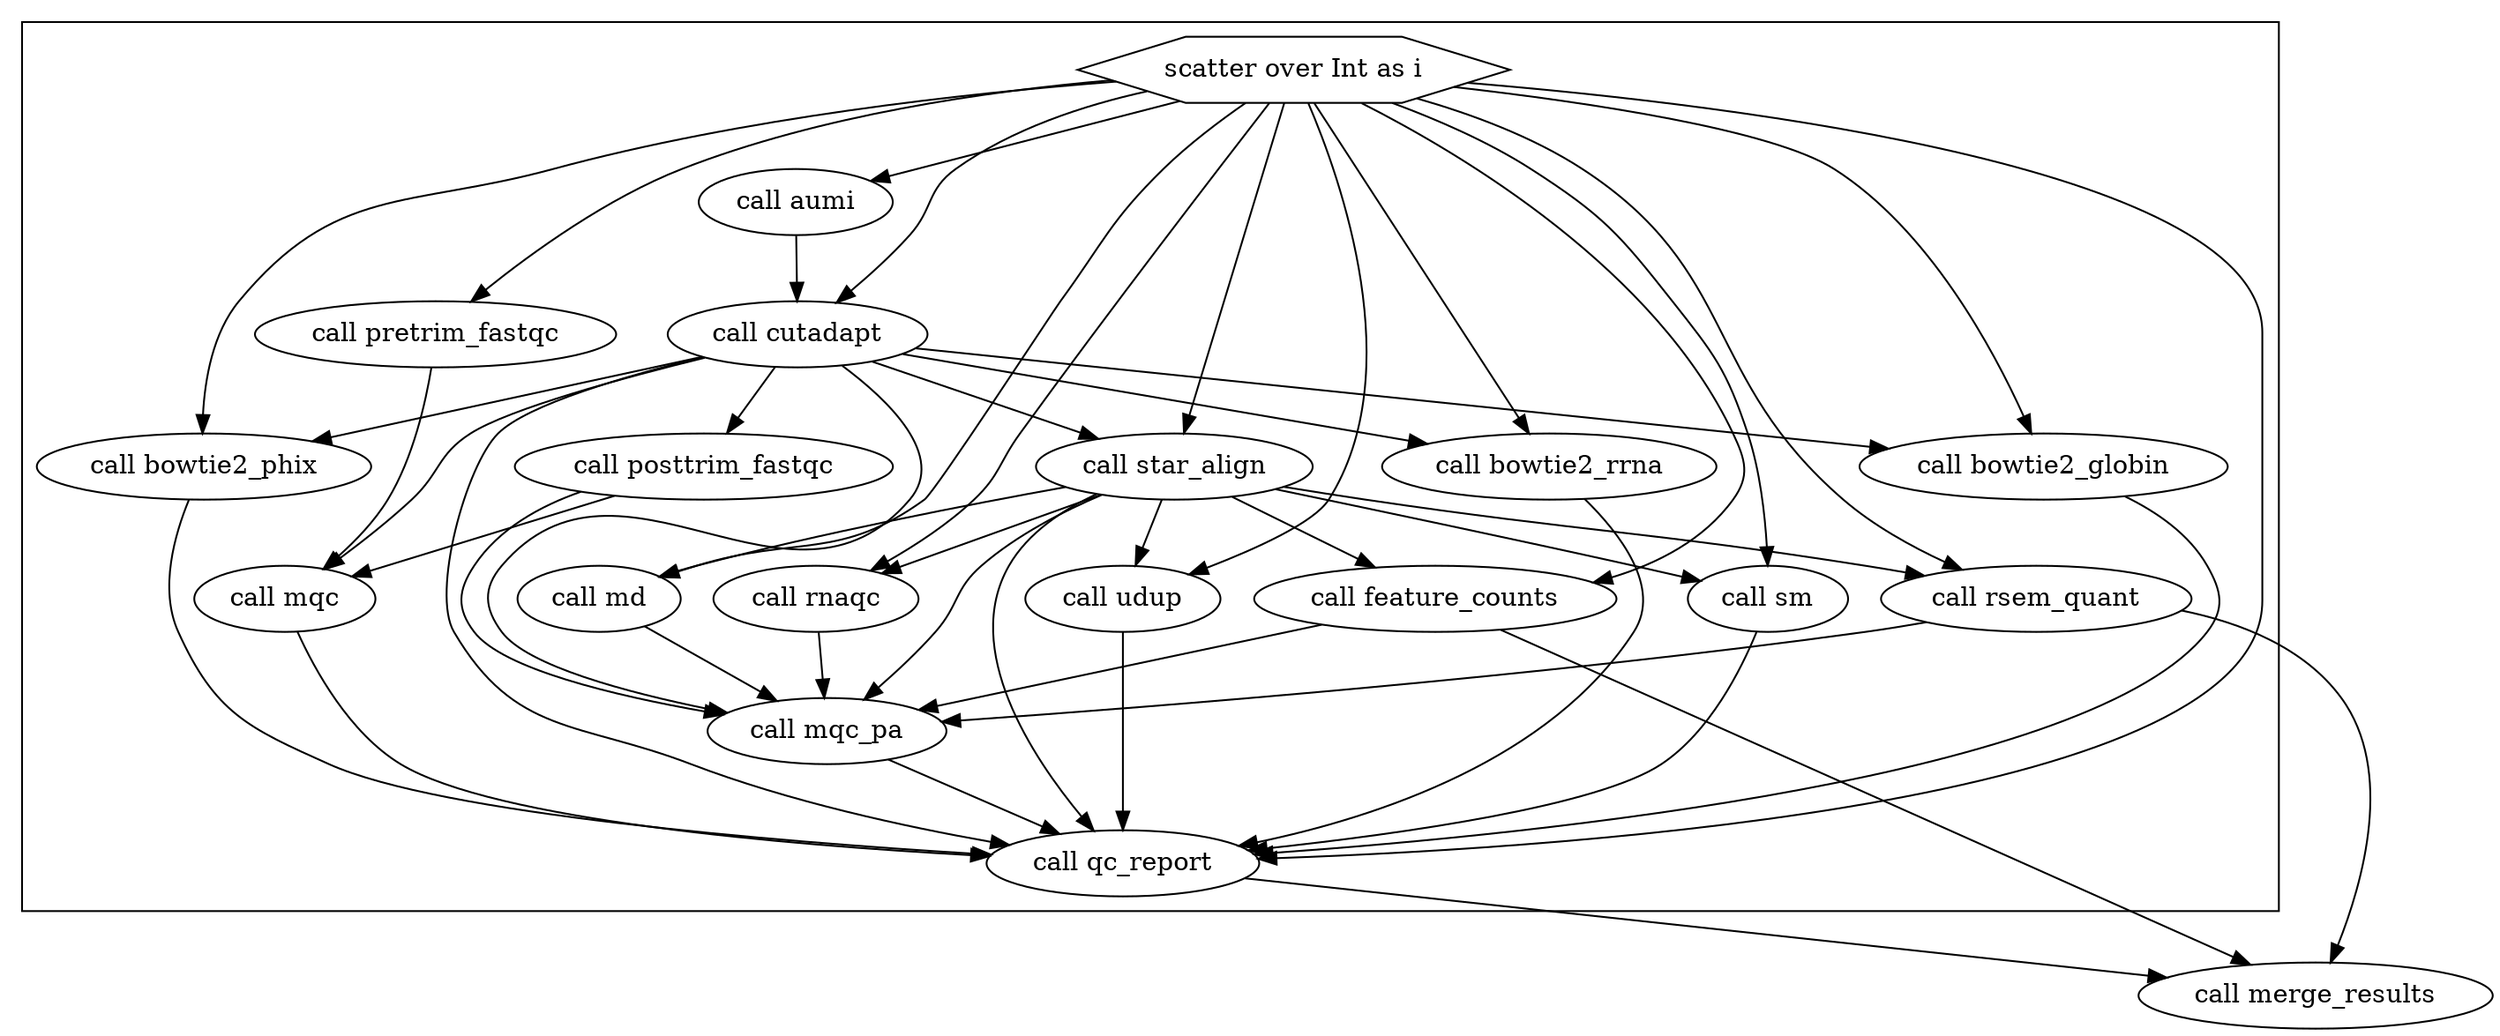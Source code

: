 digraph rnaseq_pipeline {
  #rankdir=LR;
  compound=true;

  # Links
  CALL_star_align -> CALL_feature_counts
  CALL_feature_counts -> CALL_merge_results
  CALL_pretrim_fastqc -> CALL_mqc
  SCATTER_0_VARIABLE_i -> CALL_bowtie2_phix
  CALL_aumi -> CALL_cutadapt
  CALL_mqc_pa -> CALL_qc_report
  CALL_star_align -> CALL_md
  CALL_cutadapt -> CALL_bowtie2_phix
  CALL_cutadapt -> CALL_star_align
  CALL_mqc -> CALL_qc_report
  CALL_md -> CALL_mqc_pa
  CALL_bowtie2_rrna -> CALL_qc_report
  CALL_cutadapt -> CALL_posttrim_fastqc
  CALL_rsem_quant -> CALL_mqc_pa
  CALL_star_align -> CALL_udup
  CALL_star_align -> CALL_sm
  SCATTER_0_VARIABLE_i -> CALL_udup
  SCATTER_0_VARIABLE_i -> CALL_rsem_quant
  SCATTER_0_VARIABLE_i -> CALL_feature_counts
  SCATTER_0_VARIABLE_i -> CALL_rnaqc
  CALL_qc_report -> CALL_merge_results
  CALL_posttrim_fastqc -> CALL_mqc_pa
  CALL_rsem_quant -> CALL_merge_results
  CALL_udup -> CALL_qc_report
  CALL_star_align -> CALL_mqc_pa
  SCATTER_0_VARIABLE_i -> CALL_pretrim_fastqc
  CALL_bowtie2_globin -> CALL_qc_report
  SCATTER_0_VARIABLE_i -> CALL_aumi
  CALL_bowtie2_phix -> CALL_qc_report
  CALL_star_align -> CALL_rsem_quant
  SCATTER_0_VARIABLE_i -> CALL_sm
  SCATTER_0_VARIABLE_i -> CALL_bowtie2_globin
  CALL_sm -> CALL_qc_report
  CALL_star_align -> CALL_qc_report
  SCATTER_0_VARIABLE_i -> CALL_bowtie2_rrna
  CALL_cutadapt -> CALL_bowtie2_rrna
  CALL_feature_counts -> CALL_mqc_pa
  CALL_cutadapt -> CALL_qc_report
  CALL_star_align -> CALL_rnaqc
  SCATTER_0_VARIABLE_i -> CALL_star_align
  CALL_cutadapt -> CALL_mqc
  CALL_posttrim_fastqc -> CALL_mqc
  CALL_rnaqc -> CALL_mqc_pa
  SCATTER_0_VARIABLE_i -> CALL_qc_report
  CALL_cutadapt -> CALL_mqc_pa
  CALL_cutadapt -> CALL_bowtie2_globin
  SCATTER_0_VARIABLE_i -> CALL_md
  SCATTER_0_VARIABLE_i -> CALL_cutadapt

  # Nodes
  subgraph cluster_0 {
    style="filled,solid";
    fillcolor=white;
    CALL_md [label="call md"]
    CALL_rnaqc [label="call rnaqc"]
    CALL_sm [label="call sm"]
    CALL_bowtie2_rrna [label="call bowtie2_rrna"]
    CALL_feature_counts [label="call feature_counts"]
    SCATTER_0_VARIABLE_i [shape="hexagon" label="scatter over Int as i"]
    CALL_aumi [label="call aumi"]
    CALL_mqc [label="call mqc"]
    CALL_star_align [label="call star_align"]
    CALL_bowtie2_phix [label="call bowtie2_phix"]
    CALL_posttrim_fastqc [label="call posttrim_fastqc"]
    CALL_qc_report [label="call qc_report"]
    CALL_cutadapt [label="call cutadapt"]
    CALL_rsem_quant [label="call rsem_quant"]
    CALL_pretrim_fastqc [label="call pretrim_fastqc"]
    CALL_udup [label="call udup"]
    CALL_mqc_pa [label="call mqc_pa"]
    CALL_bowtie2_globin [label="call bowtie2_globin"]
  }
  CALL_merge_results [label="call merge_results"]
}
